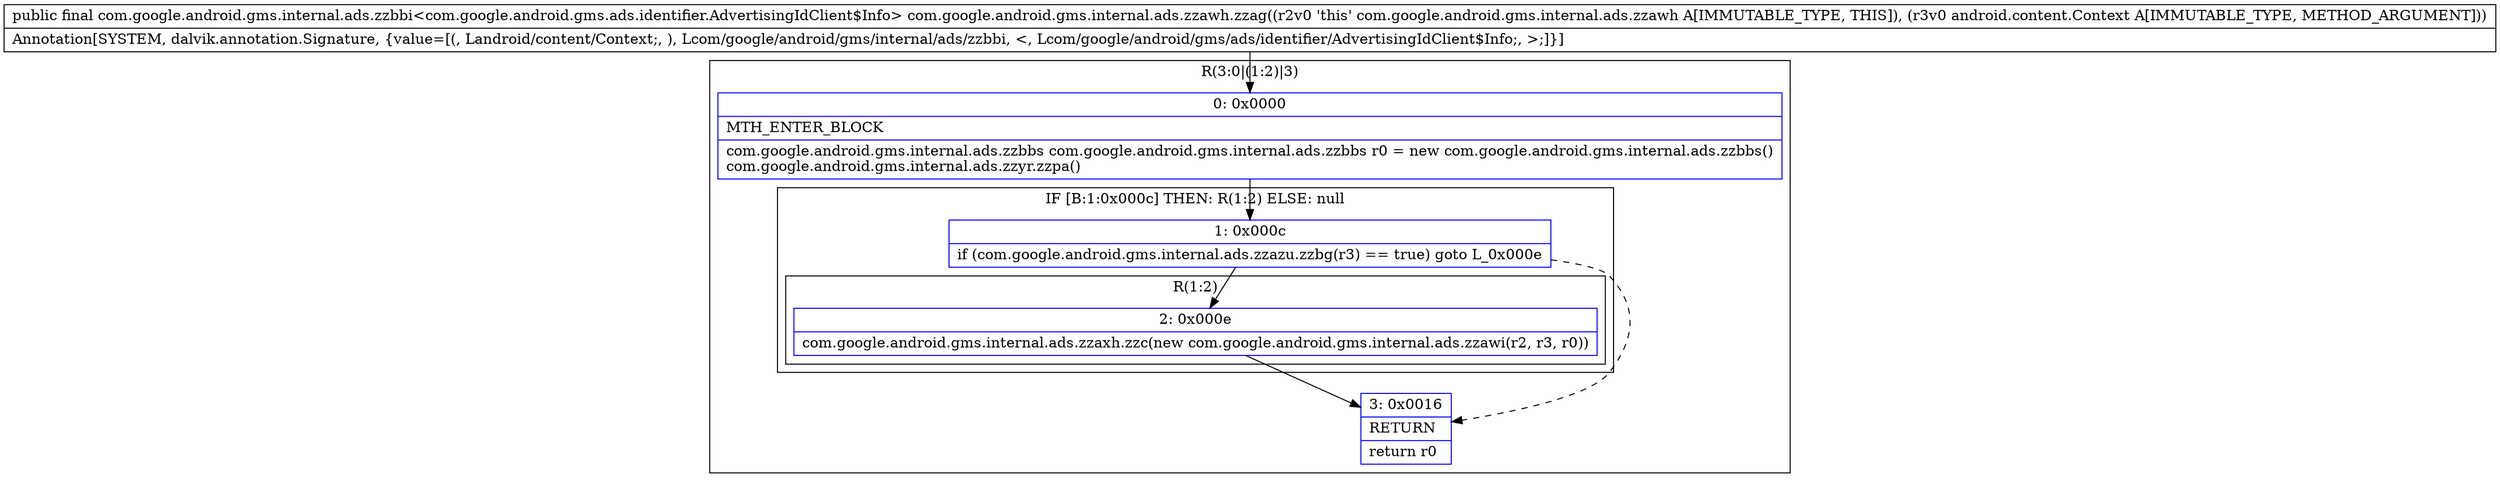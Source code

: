 digraph "CFG forcom.google.android.gms.internal.ads.zzawh.zzag(Landroid\/content\/Context;)Lcom\/google\/android\/gms\/internal\/ads\/zzbbi;" {
subgraph cluster_Region_1357215811 {
label = "R(3:0|(1:2)|3)";
node [shape=record,color=blue];
Node_0 [shape=record,label="{0\:\ 0x0000|MTH_ENTER_BLOCK\l|com.google.android.gms.internal.ads.zzbbs com.google.android.gms.internal.ads.zzbbs r0 = new com.google.android.gms.internal.ads.zzbbs()\lcom.google.android.gms.internal.ads.zzyr.zzpa()\l}"];
subgraph cluster_IfRegion_424131993 {
label = "IF [B:1:0x000c] THEN: R(1:2) ELSE: null";
node [shape=record,color=blue];
Node_1 [shape=record,label="{1\:\ 0x000c|if (com.google.android.gms.internal.ads.zzazu.zzbg(r3) == true) goto L_0x000e\l}"];
subgraph cluster_Region_1176609300 {
label = "R(1:2)";
node [shape=record,color=blue];
Node_2 [shape=record,label="{2\:\ 0x000e|com.google.android.gms.internal.ads.zzaxh.zzc(new com.google.android.gms.internal.ads.zzawi(r2, r3, r0))\l}"];
}
}
Node_3 [shape=record,label="{3\:\ 0x0016|RETURN\l|return r0\l}"];
}
MethodNode[shape=record,label="{public final com.google.android.gms.internal.ads.zzbbi\<com.google.android.gms.ads.identifier.AdvertisingIdClient$Info\> com.google.android.gms.internal.ads.zzawh.zzag((r2v0 'this' com.google.android.gms.internal.ads.zzawh A[IMMUTABLE_TYPE, THIS]), (r3v0 android.content.Context A[IMMUTABLE_TYPE, METHOD_ARGUMENT]))  | Annotation[SYSTEM, dalvik.annotation.Signature, \{value=[(, Landroid\/content\/Context;, ), Lcom\/google\/android\/gms\/internal\/ads\/zzbbi, \<, Lcom\/google\/android\/gms\/ads\/identifier\/AdvertisingIdClient$Info;, \>;]\}]\l}"];
MethodNode -> Node_0;
Node_0 -> Node_1;
Node_1 -> Node_2;
Node_1 -> Node_3[style=dashed];
Node_2 -> Node_3;
}

